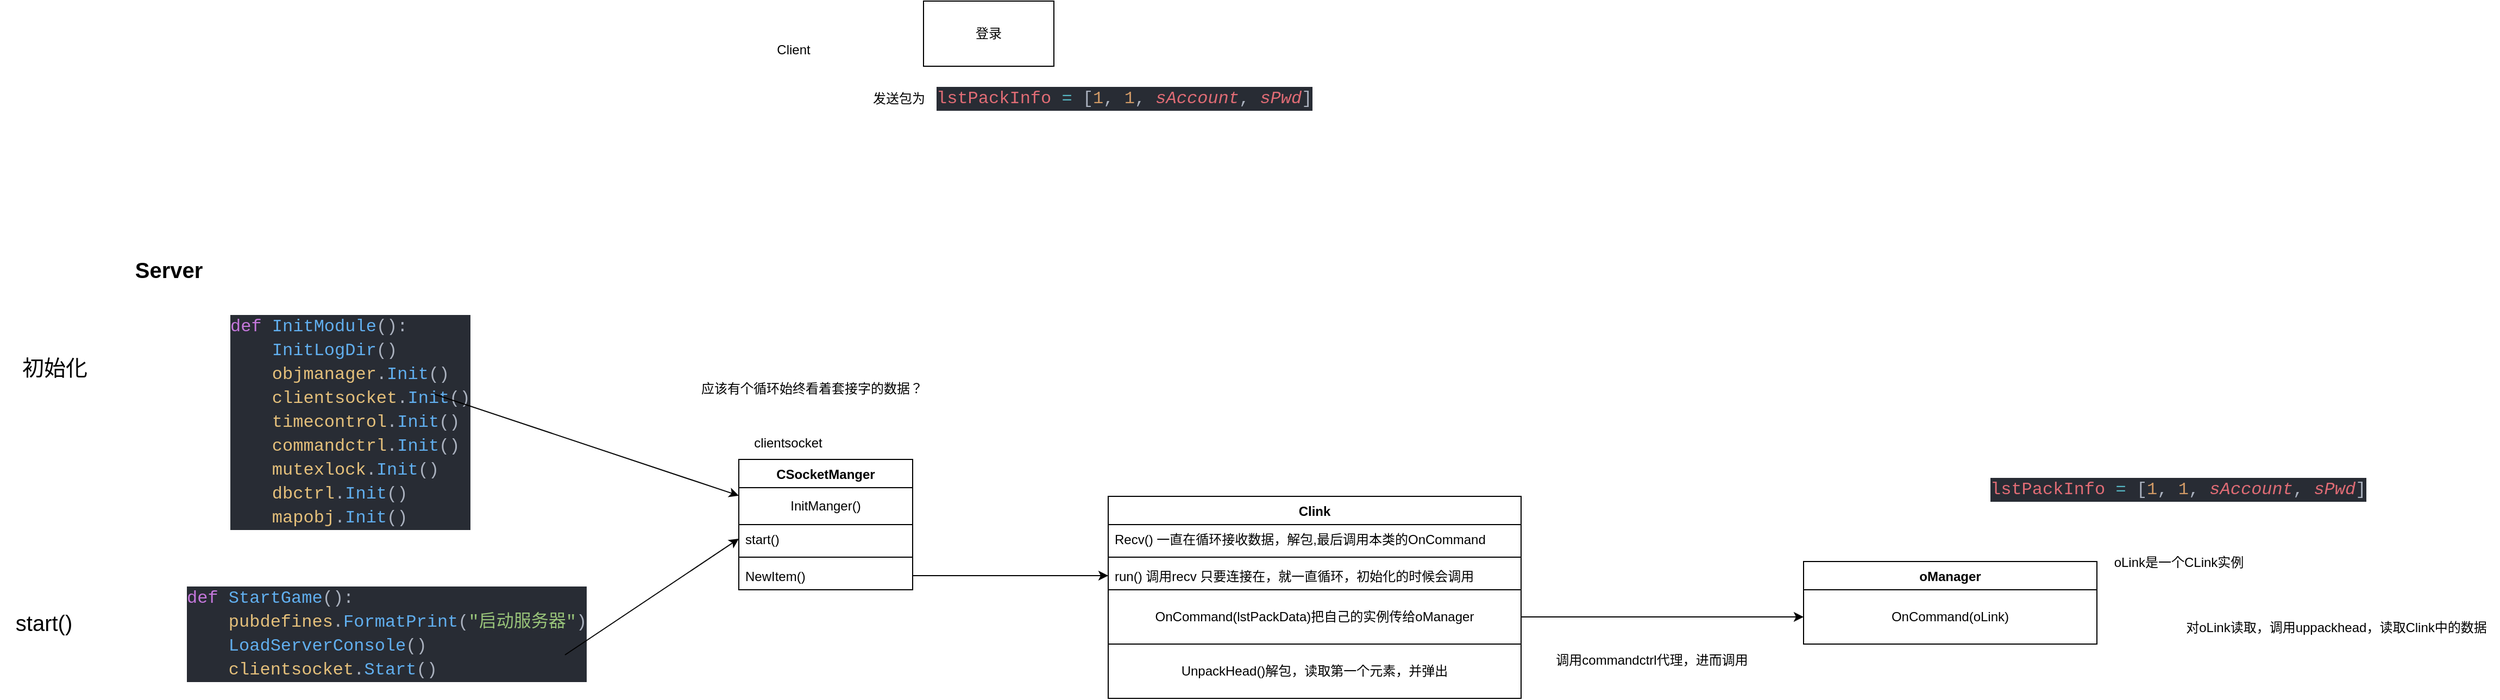 <mxfile version="24.7.8">
  <diagram name="第 1 页" id="HRtujV3awLya84jrlpiD">
    <mxGraphModel dx="1311" dy="694" grid="1" gridSize="10" guides="1" tooltips="1" connect="1" arrows="1" fold="1" page="1" pageScale="1" pageWidth="2339" pageHeight="3300" math="0" shadow="0">
      <root>
        <mxCell id="0" />
        <mxCell id="1" parent="0" />
        <mxCell id="Q8L7rJfE8uZFokITUr_p-2" value="Client" style="text;html=1;align=center;verticalAlign=middle;resizable=0;points=[];autosize=1;strokeColor=none;fillColor=none;" vertex="1" parent="1">
          <mxGeometry x="1265" y="568" width="50" height="30" as="geometry" />
        </mxCell>
        <mxCell id="Q8L7rJfE8uZFokITUr_p-4" value="登录" style="rounded=0;whiteSpace=wrap;html=1;" vertex="1" parent="1">
          <mxGeometry x="1410" y="538" width="120" height="60" as="geometry" />
        </mxCell>
        <mxCell id="Q8L7rJfE8uZFokITUr_p-5" value="发送包为" style="text;html=1;align=center;verticalAlign=middle;resizable=0;points=[];autosize=1;strokeColor=none;fillColor=none;" vertex="1" parent="1">
          <mxGeometry x="1352" y="613" width="70" height="30" as="geometry" />
        </mxCell>
        <mxCell id="Q8L7rJfE8uZFokITUr_p-6" value="&lt;div style=&quot;color: #abb2bf;background-color: #282c34;font-family: Consolas, &#39;Courier New&#39;, monospace;font-weight: normal;font-size: 16px;line-height: 22px;white-space: pre;&quot;&gt;&lt;div&gt;&lt;span style=&quot;color: #e06c75;&quot;&gt;lstPackInfo&lt;/span&gt;&lt;span style=&quot;color: #abb2bf;&quot;&gt; &lt;/span&gt;&lt;span style=&quot;color: #56b6c2;&quot;&gt;=&lt;/span&gt;&lt;span style=&quot;color: #abb2bf;&quot;&gt; [&lt;/span&gt;&lt;span style=&quot;color: #d19a66;&quot;&gt;1&lt;/span&gt;&lt;span style=&quot;color: #abb2bf;&quot;&gt;, &lt;/span&gt;&lt;span style=&quot;color: #d19a66;&quot;&gt;1&lt;/span&gt;&lt;span style=&quot;color: #abb2bf;&quot;&gt;, &lt;/span&gt;&lt;span style=&quot;color: #e06c75;font-style: italic;&quot;&gt;sAccount&lt;/span&gt;&lt;span style=&quot;color: #abb2bf;&quot;&gt;, &lt;/span&gt;&lt;span style=&quot;color: #e06c75;font-style: italic;&quot;&gt;sPwd&lt;/span&gt;&lt;span style=&quot;color: #abb2bf;&quot;&gt;]&lt;/span&gt;&lt;/div&gt;&lt;/div&gt;" style="text;whiteSpace=wrap;html=1;" vertex="1" parent="1">
          <mxGeometry x="1420" y="610" width="350" height="50" as="geometry" />
        </mxCell>
        <mxCell id="Q8L7rJfE8uZFokITUr_p-7" value="&lt;b&gt;&lt;font style=&quot;font-size: 20px;&quot;&gt;Server&lt;/font&gt;&lt;/b&gt;" style="text;html=1;align=center;verticalAlign=middle;resizable=0;points=[];autosize=1;strokeColor=none;fillColor=none;" vertex="1" parent="1">
          <mxGeometry x="670" y="765" width="90" height="40" as="geometry" />
        </mxCell>
        <mxCell id="Q8L7rJfE8uZFokITUr_p-8" value="应该有个循环始终看着套接字的数据？" style="text;html=1;align=center;verticalAlign=middle;resizable=0;points=[];autosize=1;strokeColor=none;fillColor=none;" vertex="1" parent="1">
          <mxGeometry x="1192" y="880" width="230" height="30" as="geometry" />
        </mxCell>
        <mxCell id="Q8L7rJfE8uZFokITUr_p-9" value="Clink" style="swimlane;fontStyle=1;align=center;verticalAlign=top;childLayout=stackLayout;horizontal=1;startSize=26;horizontalStack=0;resizeParent=1;resizeParentMax=0;resizeLast=0;collapsible=1;marginBottom=0;whiteSpace=wrap;html=1;" vertex="1" parent="1">
          <mxGeometry x="1580" y="994" width="380" height="186" as="geometry" />
        </mxCell>
        <mxCell id="Q8L7rJfE8uZFokITUr_p-10" value="Recv() 一直在循环接收数据，解包,最后调用本类的OnCommand" style="text;strokeColor=none;fillColor=none;align=left;verticalAlign=top;spacingLeft=4;spacingRight=4;overflow=hidden;rotatable=0;points=[[0,0.5],[1,0.5]];portConstraint=eastwest;whiteSpace=wrap;html=1;" vertex="1" parent="Q8L7rJfE8uZFokITUr_p-9">
          <mxGeometry y="26" width="380" height="26" as="geometry" />
        </mxCell>
        <mxCell id="Q8L7rJfE8uZFokITUr_p-11" value="" style="line;strokeWidth=1;fillColor=none;align=left;verticalAlign=middle;spacingTop=-1;spacingLeft=3;spacingRight=3;rotatable=0;labelPosition=right;points=[];portConstraint=eastwest;strokeColor=inherit;" vertex="1" parent="Q8L7rJfE8uZFokITUr_p-9">
          <mxGeometry y="52" width="380" height="8" as="geometry" />
        </mxCell>
        <mxCell id="Q8L7rJfE8uZFokITUr_p-12" value="run() 调用recv 只要连接在，就一直循环，初始化的时候会调用" style="text;strokeColor=none;fillColor=none;align=left;verticalAlign=top;spacingLeft=4;spacingRight=4;overflow=hidden;rotatable=0;points=[[0,0.5],[1,0.5]];portConstraint=eastwest;whiteSpace=wrap;html=1;" vertex="1" parent="Q8L7rJfE8uZFokITUr_p-9">
          <mxGeometry y="60" width="380" height="26" as="geometry" />
        </mxCell>
        <mxCell id="Q8L7rJfE8uZFokITUr_p-35" value="OnCommand(lstPackData)把自己的实例传给oManager" style="html=1;whiteSpace=wrap;" vertex="1" parent="Q8L7rJfE8uZFokITUr_p-9">
          <mxGeometry y="86" width="380" height="50" as="geometry" />
        </mxCell>
        <mxCell id="Q8L7rJfE8uZFokITUr_p-47" value="UnpackHead()解包，读取第一个元素，并弹出" style="html=1;whiteSpace=wrap;" vertex="1" parent="Q8L7rJfE8uZFokITUr_p-9">
          <mxGeometry y="136" width="380" height="50" as="geometry" />
        </mxCell>
        <mxCell id="Q8L7rJfE8uZFokITUr_p-13" value="CSocketManger" style="swimlane;fontStyle=1;align=center;verticalAlign=top;childLayout=stackLayout;horizontal=1;startSize=26;horizontalStack=0;resizeParent=1;resizeParentMax=0;resizeLast=0;collapsible=1;marginBottom=0;whiteSpace=wrap;html=1;" vertex="1" parent="1">
          <mxGeometry x="1240" y="960" width="160" height="120" as="geometry" />
        </mxCell>
        <mxCell id="Q8L7rJfE8uZFokITUr_p-30" value="InitManger()" style="html=1;whiteSpace=wrap;" vertex="1" parent="Q8L7rJfE8uZFokITUr_p-13">
          <mxGeometry y="26" width="160" height="34" as="geometry" />
        </mxCell>
        <mxCell id="Q8L7rJfE8uZFokITUr_p-14" value="start()" style="text;strokeColor=none;fillColor=none;align=left;verticalAlign=top;spacingLeft=4;spacingRight=4;overflow=hidden;rotatable=0;points=[[0,0.5],[1,0.5]];portConstraint=eastwest;whiteSpace=wrap;html=1;" vertex="1" parent="Q8L7rJfE8uZFokITUr_p-13">
          <mxGeometry y="60" width="160" height="26" as="geometry" />
        </mxCell>
        <mxCell id="Q8L7rJfE8uZFokITUr_p-15" value="" style="line;strokeWidth=1;fillColor=none;align=left;verticalAlign=middle;spacingTop=-1;spacingLeft=3;spacingRight=3;rotatable=0;labelPosition=right;points=[];portConstraint=eastwest;strokeColor=inherit;" vertex="1" parent="Q8L7rJfE8uZFokITUr_p-13">
          <mxGeometry y="86" width="160" height="8" as="geometry" />
        </mxCell>
        <mxCell id="Q8L7rJfE8uZFokITUr_p-16" value="NewItem()" style="text;strokeColor=none;fillColor=none;align=left;verticalAlign=top;spacingLeft=4;spacingRight=4;overflow=hidden;rotatable=0;points=[[0,0.5],[1,0.5]];portConstraint=eastwest;whiteSpace=wrap;html=1;" vertex="1" parent="Q8L7rJfE8uZFokITUr_p-13">
          <mxGeometry y="94" width="160" height="26" as="geometry" />
        </mxCell>
        <mxCell id="Q8L7rJfE8uZFokITUr_p-17" value="" style="endArrow=classic;html=1;rounded=0;exitX=1;exitY=0.5;exitDx=0;exitDy=0;entryX=0;entryY=0.5;entryDx=0;entryDy=0;" edge="1" parent="1" source="Q8L7rJfE8uZFokITUr_p-16" target="Q8L7rJfE8uZFokITUr_p-12">
          <mxGeometry width="50" height="50" relative="1" as="geometry">
            <mxPoint x="1420" y="1020" as="sourcePoint" />
            <mxPoint x="1470" y="970" as="targetPoint" />
          </mxGeometry>
        </mxCell>
        <mxCell id="Q8L7rJfE8uZFokITUr_p-32" value="&lt;font style=&quot;font-size: 20px;&quot;&gt;初始化&lt;/font&gt;" style="text;html=1;align=center;verticalAlign=middle;resizable=0;points=[];autosize=1;strokeColor=none;fillColor=none;" vertex="1" parent="1">
          <mxGeometry x="570" y="855" width="80" height="40" as="geometry" />
        </mxCell>
        <mxCell id="Q8L7rJfE8uZFokITUr_p-33" value="&lt;div style=&quot;color: #abb2bf;background-color: #282c34;font-family: Consolas, &#39;Courier New&#39;, monospace;font-weight: normal;font-size: 16px;line-height: 22px;white-space: pre;&quot;&gt;&lt;div&gt;&lt;span style=&quot;color: #c678dd;&quot;&gt;def&lt;/span&gt;&lt;span style=&quot;color: #abb2bf;&quot;&gt; &lt;/span&gt;&lt;span style=&quot;color: #61afef;&quot;&gt;InitModule&lt;/span&gt;&lt;span style=&quot;color: #abb2bf;&quot;&gt;():&lt;/span&gt;&lt;/div&gt;&lt;div&gt;&lt;span style=&quot;color: #abb2bf;&quot;&gt;&amp;nbsp; &amp;nbsp; &lt;/span&gt;&lt;span style=&quot;color: #61afef;&quot;&gt;InitLogDir&lt;/span&gt;&lt;span style=&quot;color: #abb2bf;&quot;&gt;()&lt;/span&gt;&lt;/div&gt;&lt;div&gt;&lt;span style=&quot;color: #abb2bf;&quot;&gt;&amp;nbsp; &amp;nbsp; &lt;/span&gt;&lt;span style=&quot;color: #e5c07b;&quot;&gt;objmanager&lt;/span&gt;&lt;span style=&quot;color: #abb2bf;&quot;&gt;.&lt;/span&gt;&lt;span style=&quot;color: #61afef;&quot;&gt;Init&lt;/span&gt;&lt;span style=&quot;color: #abb2bf;&quot;&gt;()&lt;/span&gt;&lt;/div&gt;&lt;div&gt;&lt;span style=&quot;color: #abb2bf;&quot;&gt;&amp;nbsp; &amp;nbsp; &lt;/span&gt;&lt;span style=&quot;color: #e5c07b;&quot;&gt;clientsocket&lt;/span&gt;&lt;span style=&quot;color: #abb2bf;&quot;&gt;.&lt;/span&gt;&lt;span style=&quot;color: #61afef;&quot;&gt;Init&lt;/span&gt;&lt;span style=&quot;color: #abb2bf;&quot;&gt;()&lt;/span&gt;&lt;/div&gt;&lt;div&gt;&lt;span style=&quot;color: #abb2bf;&quot;&gt;&amp;nbsp; &amp;nbsp; &lt;/span&gt;&lt;span style=&quot;color: #e5c07b;&quot;&gt;timecontrol&lt;/span&gt;&lt;span style=&quot;color: #abb2bf;&quot;&gt;.&lt;/span&gt;&lt;span style=&quot;color: #61afef;&quot;&gt;Init&lt;/span&gt;&lt;span style=&quot;color: #abb2bf;&quot;&gt;()&lt;/span&gt;&lt;/div&gt;&lt;div&gt;&lt;span style=&quot;color: #abb2bf;&quot;&gt;&amp;nbsp; &amp;nbsp; &lt;/span&gt;&lt;span style=&quot;color: #e5c07b;&quot;&gt;commandctrl&lt;/span&gt;&lt;span style=&quot;color: #abb2bf;&quot;&gt;.&lt;/span&gt;&lt;span style=&quot;color: #61afef;&quot;&gt;Init&lt;/span&gt;&lt;span style=&quot;color: #abb2bf;&quot;&gt;()&lt;/span&gt;&lt;/div&gt;&lt;div&gt;&lt;span style=&quot;color: #abb2bf;&quot;&gt;&amp;nbsp; &amp;nbsp; &lt;/span&gt;&lt;span style=&quot;color: #e5c07b;&quot;&gt;mutexlock&lt;/span&gt;&lt;span style=&quot;color: #abb2bf;&quot;&gt;.&lt;/span&gt;&lt;span style=&quot;color: #61afef;&quot;&gt;Init&lt;/span&gt;&lt;span style=&quot;color: #abb2bf;&quot;&gt;()&lt;/span&gt;&lt;/div&gt;&lt;div&gt;&lt;span style=&quot;color: #abb2bf;&quot;&gt;&amp;nbsp; &amp;nbsp; &lt;/span&gt;&lt;span style=&quot;color: #e5c07b;&quot;&gt;dbctrl&lt;/span&gt;&lt;span style=&quot;color: #abb2bf;&quot;&gt;.&lt;/span&gt;&lt;span style=&quot;color: #61afef;&quot;&gt;Init&lt;/span&gt;&lt;span style=&quot;color: #abb2bf;&quot;&gt;()&lt;/span&gt;&lt;/div&gt;&lt;div&gt;&lt;span style=&quot;color: #abb2bf;&quot;&gt;&amp;nbsp; &amp;nbsp; &lt;/span&gt;&lt;span style=&quot;color: #e5c07b;&quot;&gt;mapobj&lt;/span&gt;&lt;span style=&quot;color: #abb2bf;&quot;&gt;.&lt;/span&gt;&lt;span style=&quot;color: #61afef;&quot;&gt;Init&lt;/span&gt;&lt;span style=&quot;color: #abb2bf;&quot;&gt;()&lt;/span&gt;&lt;/div&gt;&lt;/div&gt;" style="text;whiteSpace=wrap;html=1;" vertex="1" parent="1">
          <mxGeometry x="770" y="820" width="240" height="220" as="geometry" />
        </mxCell>
        <mxCell id="Q8L7rJfE8uZFokITUr_p-34" value="" style="endArrow=classic;html=1;rounded=0;" edge="1" parent="1" target="Q8L7rJfE8uZFokITUr_p-13">
          <mxGeometry width="50" height="50" relative="1" as="geometry">
            <mxPoint x="960" y="900" as="sourcePoint" />
            <mxPoint x="1080" y="870" as="targetPoint" />
          </mxGeometry>
        </mxCell>
        <mxCell id="Q8L7rJfE8uZFokITUr_p-36" value="oManager&lt;div&gt;&lt;br&gt;&lt;/div&gt;" style="swimlane;fontStyle=1;align=center;verticalAlign=top;childLayout=stackLayout;horizontal=1;startSize=26;horizontalStack=0;resizeParent=1;resizeParentMax=0;resizeLast=0;collapsible=1;marginBottom=0;whiteSpace=wrap;html=1;" vertex="1" parent="1">
          <mxGeometry x="2220" y="1054" width="270" height="76" as="geometry" />
        </mxCell>
        <mxCell id="Q8L7rJfE8uZFokITUr_p-40" value="OnCommand(oLink)" style="html=1;whiteSpace=wrap;" vertex="1" parent="Q8L7rJfE8uZFokITUr_p-36">
          <mxGeometry y="26" width="270" height="50" as="geometry" />
        </mxCell>
        <mxCell id="Q8L7rJfE8uZFokITUr_p-41" style="edgeStyle=orthogonalEdgeStyle;rounded=0;orthogonalLoop=1;jettySize=auto;html=1;" edge="1" parent="1" source="Q8L7rJfE8uZFokITUr_p-35" target="Q8L7rJfE8uZFokITUr_p-40">
          <mxGeometry relative="1" as="geometry" />
        </mxCell>
        <mxCell id="Q8L7rJfE8uZFokITUr_p-42" value="对oLink读取，调用uppackhead，读取Clink中的数据" style="text;html=1;align=center;verticalAlign=middle;resizable=0;points=[];autosize=1;strokeColor=none;fillColor=none;" vertex="1" parent="1">
          <mxGeometry x="2560" y="1100" width="300" height="30" as="geometry" />
        </mxCell>
        <mxCell id="Q8L7rJfE8uZFokITUr_p-43" value="&lt;div style=&quot;color: #abb2bf;background-color: #282c34;font-family: Consolas, &#39;Courier New&#39;, monospace;font-weight: normal;font-size: 16px;line-height: 22px;white-space: pre;&quot;&gt;&lt;div&gt;&lt;span style=&quot;color: #e06c75;&quot;&gt;lstPackInfo&lt;/span&gt;&lt;span style=&quot;color: #abb2bf;&quot;&gt; &lt;/span&gt;&lt;span style=&quot;color: #56b6c2;&quot;&gt;=&lt;/span&gt;&lt;span style=&quot;color: #abb2bf;&quot;&gt; [&lt;/span&gt;&lt;span style=&quot;color: #d19a66;&quot;&gt;1&lt;/span&gt;&lt;span style=&quot;color: #abb2bf;&quot;&gt;, &lt;/span&gt;&lt;span style=&quot;color: #d19a66;&quot;&gt;1&lt;/span&gt;&lt;span style=&quot;color: #abb2bf;&quot;&gt;, &lt;/span&gt;&lt;span style=&quot;color: #e06c75;font-style: italic;&quot;&gt;sAccount&lt;/span&gt;&lt;span style=&quot;color: #abb2bf;&quot;&gt;, &lt;/span&gt;&lt;span style=&quot;color: #e06c75;font-style: italic;&quot;&gt;sPwd&lt;/span&gt;&lt;span style=&quot;color: #abb2bf;&quot;&gt;]&lt;/span&gt;&lt;/div&gt;&lt;/div&gt;" style="text;whiteSpace=wrap;html=1;" vertex="1" parent="1">
          <mxGeometry x="2390" y="970" width="350" height="50" as="geometry" />
        </mxCell>
        <mxCell id="Q8L7rJfE8uZFokITUr_p-45" value="oLink是一个CLink实例" style="text;html=1;align=center;verticalAlign=middle;resizable=0;points=[];autosize=1;strokeColor=none;fillColor=none;" vertex="1" parent="1">
          <mxGeometry x="2495" y="1040" width="140" height="30" as="geometry" />
        </mxCell>
        <mxCell id="Q8L7rJfE8uZFokITUr_p-48" value="&lt;div style=&quot;color: #abb2bf;background-color: #282c34;font-family: Consolas, &#39;Courier New&#39;, monospace;font-weight: normal;font-size: 16px;line-height: 22px;white-space: pre;&quot;&gt;&lt;div&gt;&lt;span style=&quot;color: #c678dd;&quot;&gt;def&lt;/span&gt;&lt;span style=&quot;color: #abb2bf;&quot;&gt; &lt;/span&gt;&lt;span style=&quot;color: #61afef;&quot;&gt;StartGame&lt;/span&gt;&lt;span style=&quot;color: #abb2bf;&quot;&gt;():&lt;/span&gt;&lt;/div&gt;&lt;div&gt;&lt;span style=&quot;color: #abb2bf;&quot;&gt;&amp;nbsp; &amp;nbsp; &lt;/span&gt;&lt;span style=&quot;color: #e5c07b;&quot;&gt;pubdefines&lt;/span&gt;&lt;span style=&quot;color: #abb2bf;&quot;&gt;.&lt;/span&gt;&lt;span style=&quot;color: #61afef;&quot;&gt;FormatPrint&lt;/span&gt;&lt;span style=&quot;color: #abb2bf;&quot;&gt;(&lt;/span&gt;&lt;span style=&quot;color: #98c379;&quot;&gt;&quot;启动服务器&quot;&lt;/span&gt;&lt;span style=&quot;color: #abb2bf;&quot;&gt;)&lt;/span&gt;&lt;/div&gt;&lt;div&gt;&lt;span style=&quot;color: #abb2bf;&quot;&gt;&amp;nbsp; &amp;nbsp; &lt;/span&gt;&lt;span style=&quot;color: #61afef;&quot;&gt;LoadServerConsole&lt;/span&gt;&lt;span style=&quot;color: #abb2bf;&quot;&gt;()&lt;/span&gt;&lt;/div&gt;&lt;div&gt;&lt;span style=&quot;color: #abb2bf;&quot;&gt;&amp;nbsp; &amp;nbsp; &lt;/span&gt;&lt;span style=&quot;color: #e5c07b;&quot;&gt;clientsocket&lt;/span&gt;&lt;span style=&quot;color: #abb2bf;&quot;&gt;.&lt;/span&gt;&lt;span style=&quot;color: #61afef;&quot;&gt;Start&lt;/span&gt;&lt;span style=&quot;color: #abb2bf;&quot;&gt;()&lt;/span&gt;&lt;/div&gt;&lt;/div&gt;" style="text;whiteSpace=wrap;html=1;" vertex="1" parent="1">
          <mxGeometry x="730" y="1070" width="380" height="110" as="geometry" />
        </mxCell>
        <mxCell id="Q8L7rJfE8uZFokITUr_p-50" value="" style="endArrow=classic;html=1;rounded=0;entryX=0;entryY=0.5;entryDx=0;entryDy=0;" edge="1" parent="1" target="Q8L7rJfE8uZFokITUr_p-14">
          <mxGeometry width="50" height="50" relative="1" as="geometry">
            <mxPoint x="1080" y="1140" as="sourcePoint" />
            <mxPoint x="1210" y="1080" as="targetPoint" />
          </mxGeometry>
        </mxCell>
        <mxCell id="Q8L7rJfE8uZFokITUr_p-51" value="clientsocket" style="text;html=1;align=center;verticalAlign=middle;resizable=0;points=[];autosize=1;strokeColor=none;fillColor=none;" vertex="1" parent="1">
          <mxGeometry x="1240" y="930" width="90" height="30" as="geometry" />
        </mxCell>
        <mxCell id="Q8L7rJfE8uZFokITUr_p-52" value="调用commandctrl代理，进而调用" style="text;html=1;align=center;verticalAlign=middle;resizable=0;points=[];autosize=1;strokeColor=none;fillColor=none;" vertex="1" parent="1">
          <mxGeometry x="1980" y="1130" width="200" height="30" as="geometry" />
        </mxCell>
        <mxCell id="Q8L7rJfE8uZFokITUr_p-53" value="&lt;font style=&quot;font-size: 20px;&quot;&gt;start()&lt;/font&gt;" style="text;html=1;align=center;verticalAlign=middle;resizable=0;points=[];autosize=1;strokeColor=none;fillColor=none;" vertex="1" parent="1">
          <mxGeometry x="560" y="1090" width="80" height="40" as="geometry" />
        </mxCell>
      </root>
    </mxGraphModel>
  </diagram>
</mxfile>
